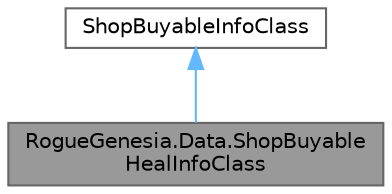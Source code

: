 digraph "RogueGenesia.Data.ShopBuyableHealInfoClass"
{
 // LATEX_PDF_SIZE
  bgcolor="transparent";
  edge [fontname=Helvetica,fontsize=10,labelfontname=Helvetica,labelfontsize=10];
  node [fontname=Helvetica,fontsize=10,shape=box,height=0.2,width=0.4];
  Node1 [label="RogueGenesia.Data.ShopBuyable\lHealInfoClass",height=0.2,width=0.4,color="gray40", fillcolor="grey60", style="filled", fontcolor="black",tooltip=" "];
  Node2 -> Node1 [dir="back",color="steelblue1",style="solid"];
  Node2 [label="ShopBuyableInfoClass",height=0.2,width=0.4,color="gray40", fillcolor="white", style="filled",URL="$class_rogue_genesia_1_1_data_1_1_shop_buyable_info_class.html",tooltip=" "];
}

